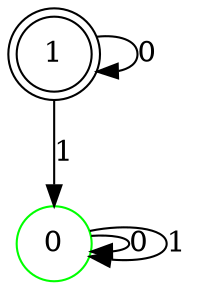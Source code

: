 digraph {
	node [color=green shape=circle]
	0
	node [color=black shape=doublecircle]
	1
	0 -> 0 [label=0]
	0 -> 0 [label=1]
	1 -> 1 [label=0]
	1 -> 0 [label=1]
}

